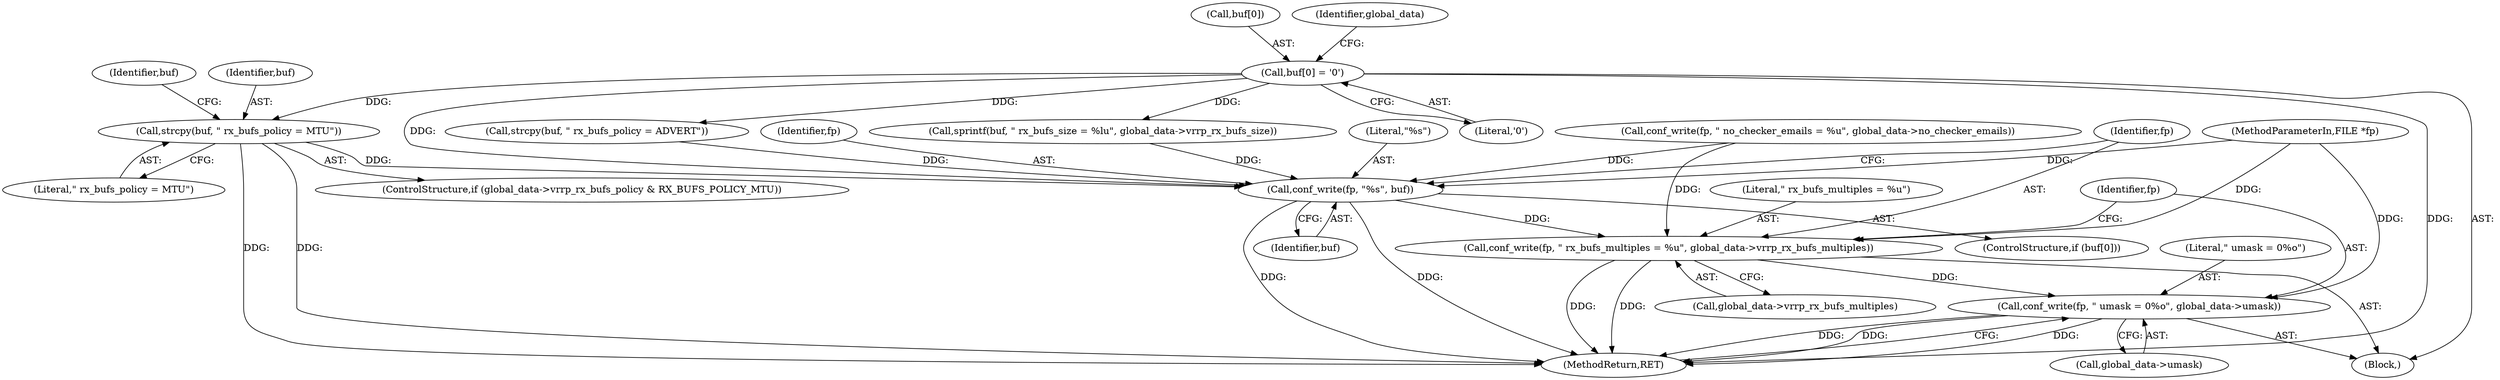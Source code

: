 digraph "0_keepalived_c6247a9ef2c7b33244ab1d3aa5d629ec49f0a067@API" {
"1001029" [label="(Call,strcpy(buf, \" rx_bufs_policy = MTU\"))"];
"1001018" [label="(Call,buf[0] = '\0')"];
"1001059" [label="(Call,conf_write(fp, \"%s\", buf))"];
"1001063" [label="(Call,conf_write(fp, \" rx_bufs_multiples = %u\", global_data->vrrp_rx_bufs_multiples))"];
"1001069" [label="(Call,conf_write(fp, \" umask = 0%o\", global_data->umask))"];
"1001057" [label="(Identifier,buf)"];
"1001019" [label="(Call,buf[0])"];
"1001022" [label="(Literal,'\0')"];
"1001030" [label="(Identifier,buf)"];
"1001061" [label="(Literal,\"%s\")"];
"1001039" [label="(Call,strcpy(buf, \" rx_bufs_policy = ADVERT\"))"];
"1001018" [label="(Call,buf[0] = '\0')"];
"1000103" [label="(Block,)"];
"1001059" [label="(Call,conf_write(fp, \"%s\", buf))"];
"1001055" [label="(ControlStructure,if (buf[0]))"];
"1001065" [label="(Literal,\" rx_bufs_multiples = %u\")"];
"1001064" [label="(Identifier,fp)"];
"1001063" [label="(Call,conf_write(fp, \" rx_bufs_multiples = %u\", global_data->vrrp_rx_bufs_multiples))"];
"1001023" [label="(ControlStructure,if (global_data->vrrp_rx_bufs_policy & RX_BUFS_POLICY_MTU))"];
"1001026" [label="(Identifier,global_data)"];
"1001075" [label="(MethodReturn,RET)"];
"1000101" [label="(MethodParameterIn,FILE *fp)"];
"1001072" [label="(Call,global_data->umask)"];
"1001060" [label="(Identifier,fp)"];
"1001069" [label="(Call,conf_write(fp, \" umask = 0%o\", global_data->umask))"];
"1001071" [label="(Literal,\" umask = 0%o\")"];
"1001062" [label="(Identifier,buf)"];
"1001012" [label="(Call,conf_write(fp, \" no_checker_emails = %u\", global_data->no_checker_emails))"];
"1001066" [label="(Call,global_data->vrrp_rx_bufs_multiples)"];
"1001070" [label="(Identifier,fp)"];
"1001031" [label="(Literal,\" rx_bufs_policy = MTU\")"];
"1001049" [label="(Call,sprintf(buf, \" rx_bufs_size = %lu\", global_data->vrrp_rx_bufs_size))"];
"1001029" [label="(Call,strcpy(buf, \" rx_bufs_policy = MTU\"))"];
"1001029" -> "1001023"  [label="AST: "];
"1001029" -> "1001031"  [label="CFG: "];
"1001030" -> "1001029"  [label="AST: "];
"1001031" -> "1001029"  [label="AST: "];
"1001057" -> "1001029"  [label="CFG: "];
"1001029" -> "1001075"  [label="DDG: "];
"1001029" -> "1001075"  [label="DDG: "];
"1001018" -> "1001029"  [label="DDG: "];
"1001029" -> "1001059"  [label="DDG: "];
"1001018" -> "1000103"  [label="AST: "];
"1001018" -> "1001022"  [label="CFG: "];
"1001019" -> "1001018"  [label="AST: "];
"1001022" -> "1001018"  [label="AST: "];
"1001026" -> "1001018"  [label="CFG: "];
"1001018" -> "1001075"  [label="DDG: "];
"1001018" -> "1001039"  [label="DDG: "];
"1001018" -> "1001049"  [label="DDG: "];
"1001018" -> "1001059"  [label="DDG: "];
"1001059" -> "1001055"  [label="AST: "];
"1001059" -> "1001062"  [label="CFG: "];
"1001060" -> "1001059"  [label="AST: "];
"1001061" -> "1001059"  [label="AST: "];
"1001062" -> "1001059"  [label="AST: "];
"1001064" -> "1001059"  [label="CFG: "];
"1001059" -> "1001075"  [label="DDG: "];
"1001059" -> "1001075"  [label="DDG: "];
"1001012" -> "1001059"  [label="DDG: "];
"1000101" -> "1001059"  [label="DDG: "];
"1001039" -> "1001059"  [label="DDG: "];
"1001049" -> "1001059"  [label="DDG: "];
"1001059" -> "1001063"  [label="DDG: "];
"1001063" -> "1000103"  [label="AST: "];
"1001063" -> "1001066"  [label="CFG: "];
"1001064" -> "1001063"  [label="AST: "];
"1001065" -> "1001063"  [label="AST: "];
"1001066" -> "1001063"  [label="AST: "];
"1001070" -> "1001063"  [label="CFG: "];
"1001063" -> "1001075"  [label="DDG: "];
"1001063" -> "1001075"  [label="DDG: "];
"1001012" -> "1001063"  [label="DDG: "];
"1000101" -> "1001063"  [label="DDG: "];
"1001063" -> "1001069"  [label="DDG: "];
"1001069" -> "1000103"  [label="AST: "];
"1001069" -> "1001072"  [label="CFG: "];
"1001070" -> "1001069"  [label="AST: "];
"1001071" -> "1001069"  [label="AST: "];
"1001072" -> "1001069"  [label="AST: "];
"1001075" -> "1001069"  [label="CFG: "];
"1001069" -> "1001075"  [label="DDG: "];
"1001069" -> "1001075"  [label="DDG: "];
"1001069" -> "1001075"  [label="DDG: "];
"1000101" -> "1001069"  [label="DDG: "];
}
